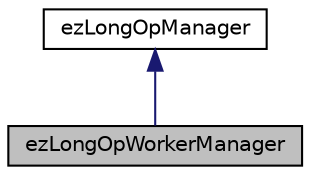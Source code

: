 digraph "ezLongOpWorkerManager"
{
 // LATEX_PDF_SIZE
  edge [fontname="Helvetica",fontsize="10",labelfontname="Helvetica",labelfontsize="10"];
  node [fontname="Helvetica",fontsize="10",shape=record];
  Node1 [label="ezLongOpWorkerManager",height=0.2,width=0.4,color="black", fillcolor="grey75", style="filled", fontcolor="black",tooltip="The LongOp worker manager is active in the engine process of the editor."];
  Node2 -> Node1 [dir="back",color="midnightblue",fontsize="10",style="solid",fontname="Helvetica"];
  Node2 [label="ezLongOpManager",height=0.2,width=0.4,color="black", fillcolor="white", style="filled",URL="$dc/d40/classez_long_op_manager.htm",tooltip="Base class with shared functionality for ezLongOpControllerManager and ezLongOpWorkerManager."];
}
